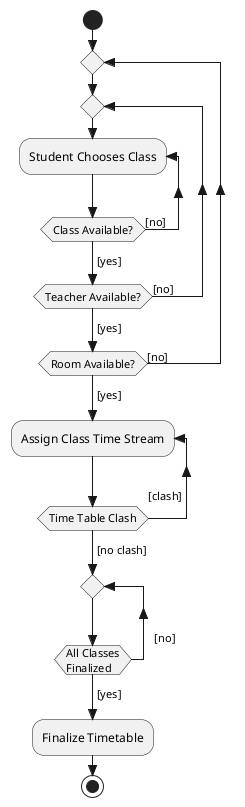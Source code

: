 @startuml streaming

skinparam guillemet false
skinparam classAttributeIconSize 0
skinparam linetype ortho
skinparam style strictuml

skinparam activity {
  hide empty description
}

start
repeat
repeat
repeat :Student Chooses Class;
repeat while (Class Available?) is ([no])
->[yes];
repeat while (Teacher Available?) is ([no])
->[yes];
repeat while(Room Available?) is ([no])
->[yes];
repeat :Assign Class Time Stream;
repeat while (Time Table Clash) is ([clash]\n)
->[no clash];
repeat
repeat while (All Classes\nFinalized) is (\t[no]\n)
->[yes];
:Finalize Timetable;
stop
@enduml